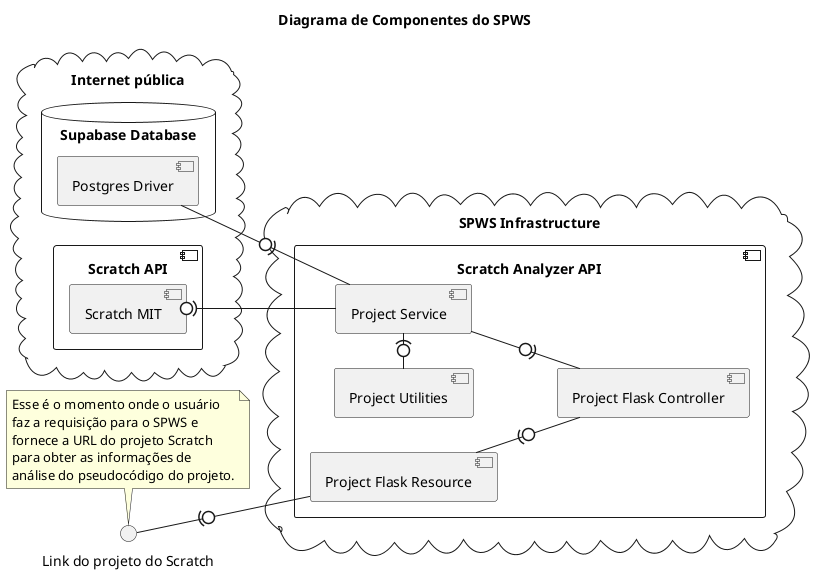 @startuml "Component Diagram"

title "Diagrama de Componentes do SPWS"

left to right direction

interface "Link do projeto do Scratch" AS INTERFACE_SCRATCH_PROJECT_LINK

cloud "Internet pública" as CLOUD_01 {

  database "Supabase Database" as COMP_DATABASE {
    component "Postgres Driver" as COMP_DATABASE_DRIVER
  }

  component "Scratch API" as COMP_SCRATCH_API {
    component "Scratch MIT" as COMP_SCRATCH_SERVER
  }

}

cloud "SPWS Infrastructure" as CLOUD_02 {

  component "Scratch Analyzer API" as COMP_OAUTH2_AUTHORIZATION {
    component "Project Flask Resource" as COMP_PROJECT_FLASK_RESOURCE
    component "Project Flask Controller" as COMP_PROJECT_FLASK_CONTROLLER
    component "Project Service" as COMP_PROJECT_SERVICE
    component "Project Utilities" as COMP_PROJECT_UTILITIES

    INTERFACE_SCRATCH_PROJECT_LINK -(0- COMP_PROJECT_FLASK_RESOURCE
    COMP_PROJECT_FLASK_RESOURCE -(0- COMP_PROJECT_FLASK_CONTROLLER
    COMP_PROJECT_FLASK_CONTROLLER -up(0- COMP_PROJECT_SERVICE
    
    COMP_PROJECT_SERVICE -up(0- COMP_DATABASE_DRIVER
    COMP_PROJECT_SERVICE -left(0- COMP_PROJECT_UTILITIES
    COMP_PROJECT_SERVICE -(0 COMP_SCRATCH_SERVER
  }

}

note top of INTERFACE_SCRATCH_PROJECT_LINK
  Esse é o momento onde o usuário 
  faz a requisição para o SPWS e
  fornece a URL do projeto Scratch
  para obter as informações de
  análise do pseudocódigo do projeto.
end note

@enduml

